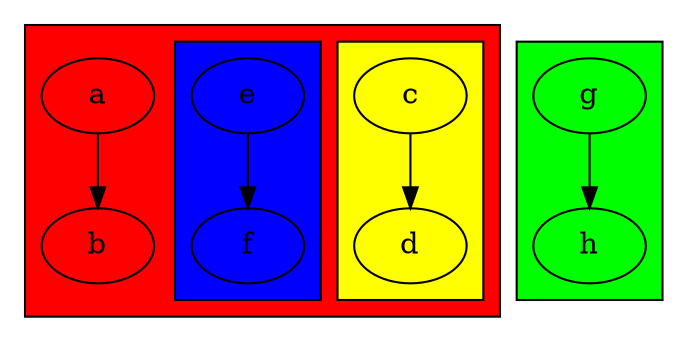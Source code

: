 
strict digraph {

  subgraph cluster_001 {
    a -> b;
    subgraph cluster_002 {
      bgcolor = yellow;
      c -> d;
    }

    subgraph cluster_000 {
      bgcolor = blue
      e -> f;
    }

    bgcolor = red;
  };

  subgraph cluster_004 {
    g -> h;
    bgcolor = green;
  };
  
  // node []

  // hello:nw:e;


}


